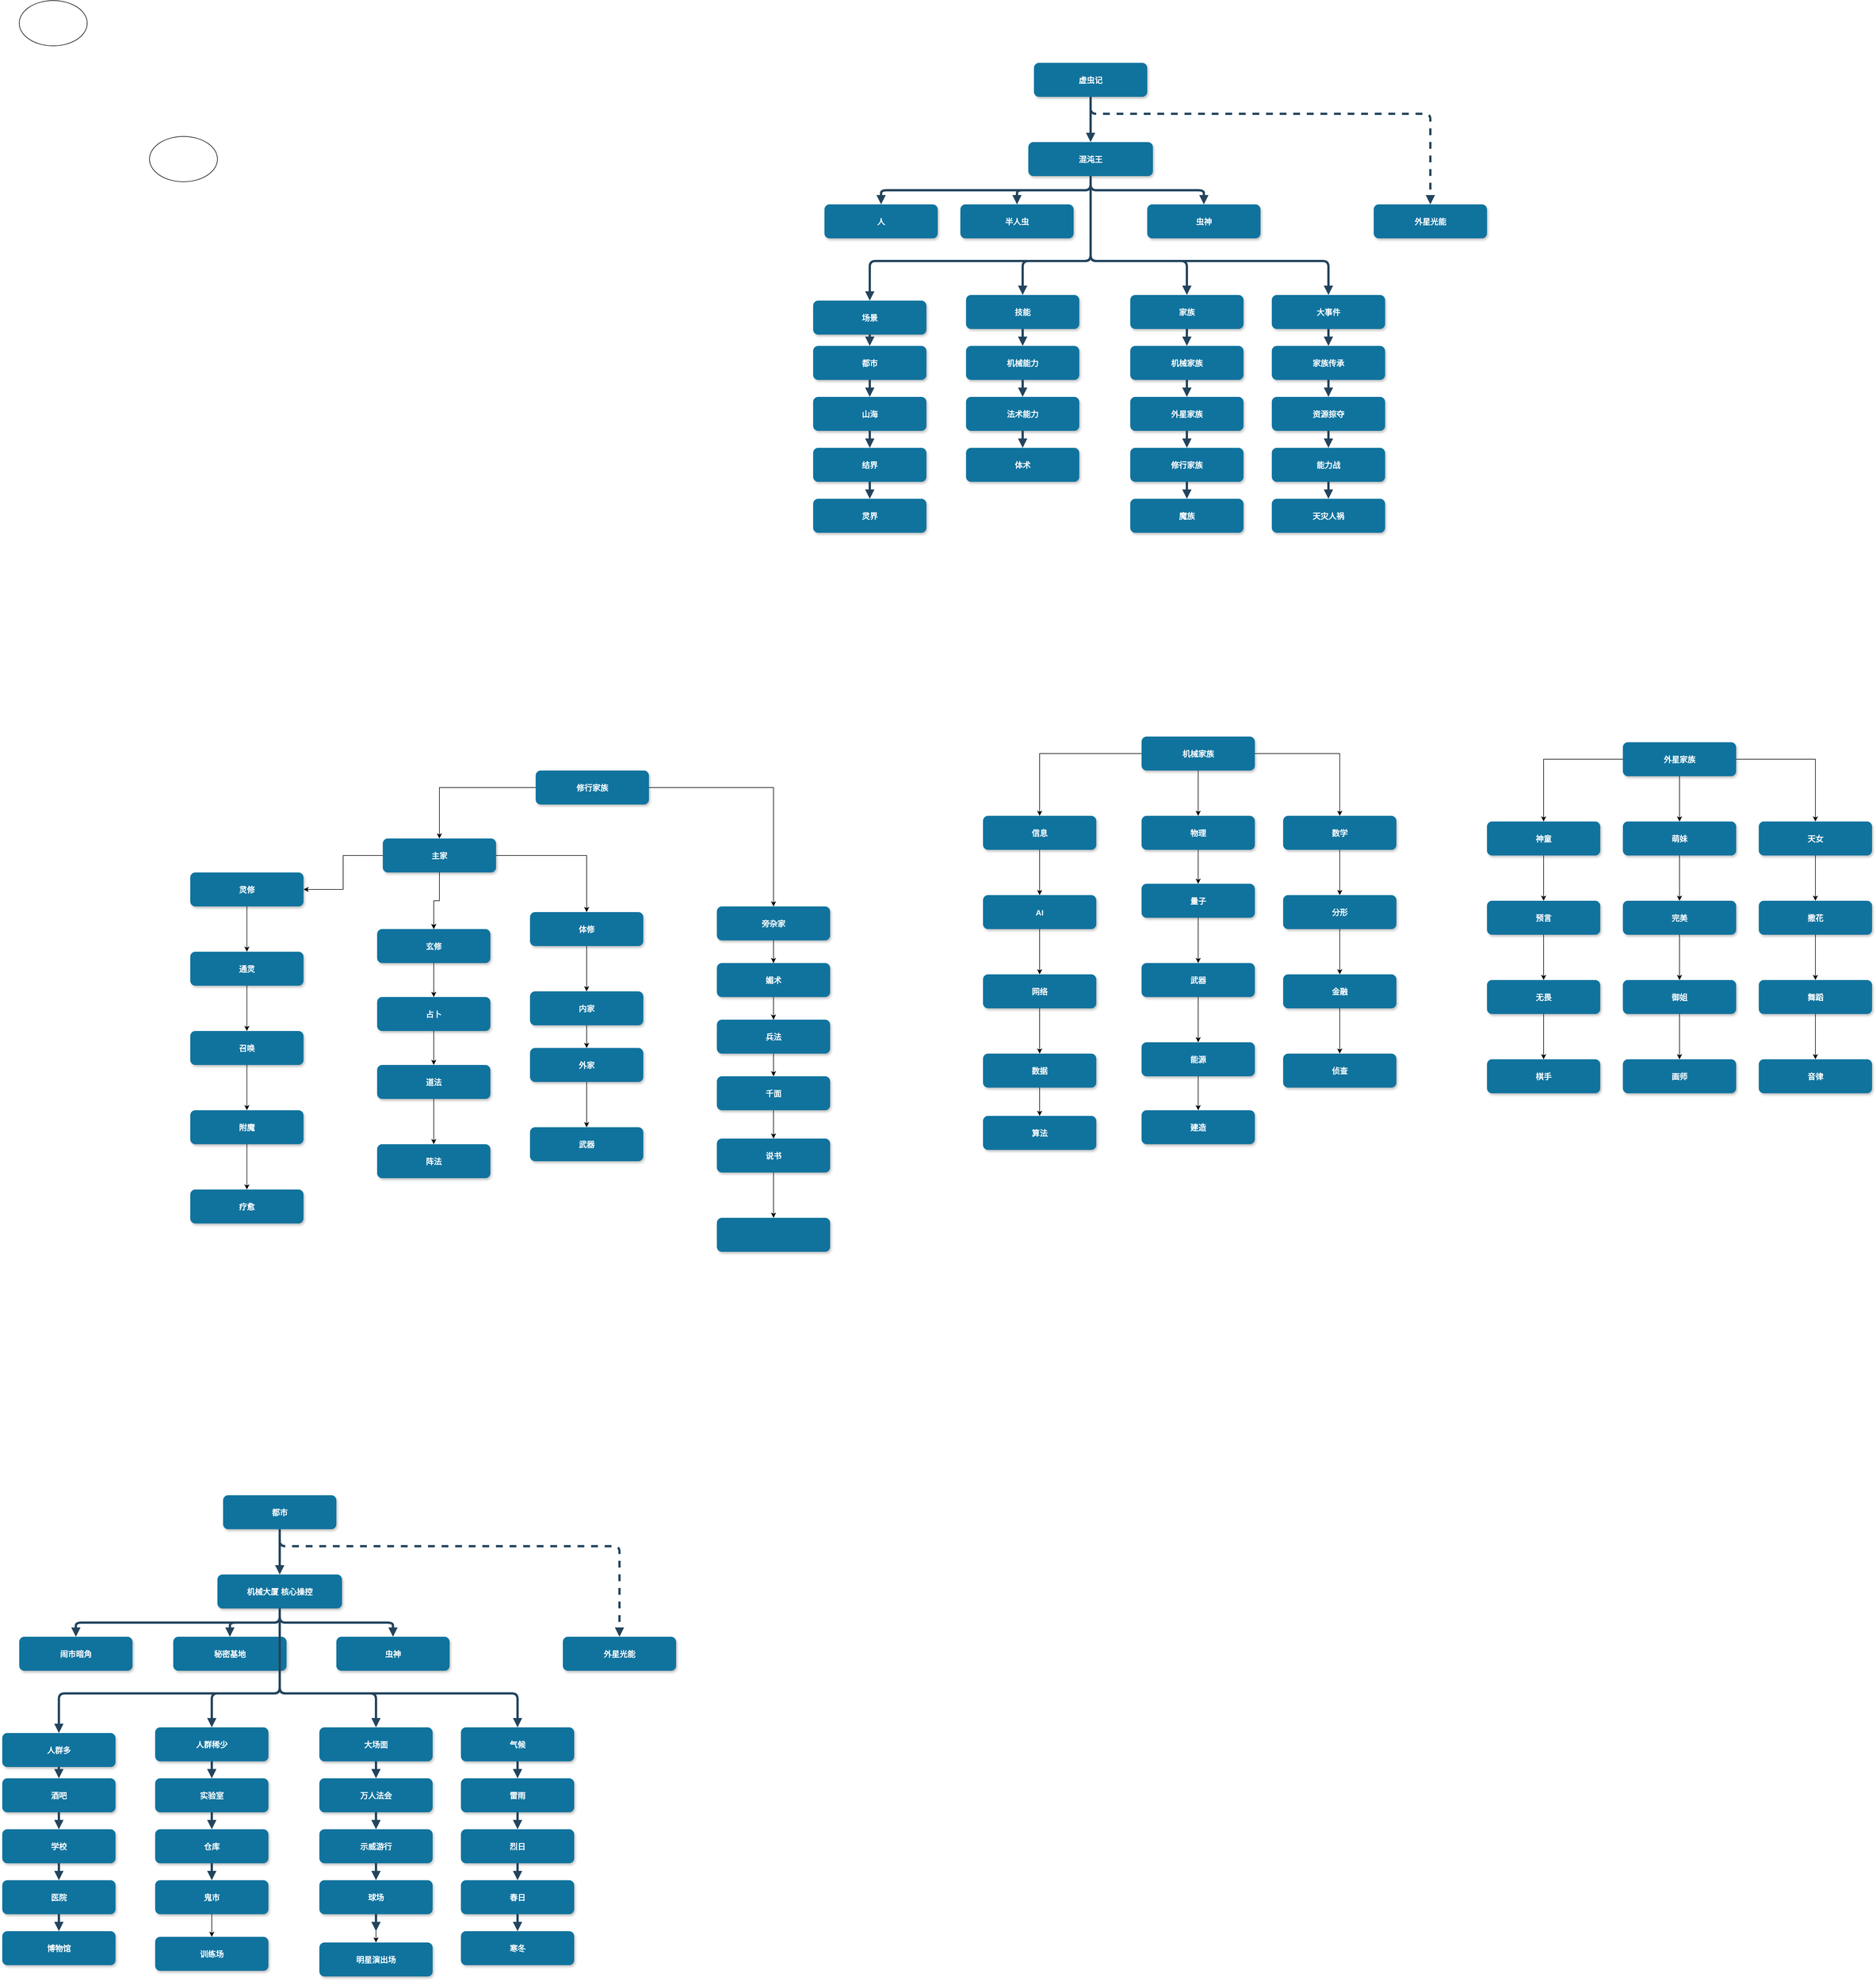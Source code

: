<mxfile version="12.4.3" type="github" pages="1">
  <diagram name="Page-1" id="97916047-d0de-89f5-080d-49f4d83e522f">
    <mxGraphModel dx="1222" dy="909" grid="1" gridSize="10" guides="1" tooltips="1" connect="1" arrows="1" fold="1" page="1" pageScale="1.5" pageWidth="827" pageHeight="1169" background="#ffffff" math="0" shadow="0">
      <root>
        <mxCell id="0"/>
        <mxCell id="1" parent="0"/>
        <mxCell id="2" value="虚虫记" style="rounded=1;fillColor=#10739E;strokeColor=none;shadow=1;gradientColor=none;fontStyle=1;fontColor=#FFFFFF;fontSize=14;" parent="1" vertex="1">
          <mxGeometry x="1972" y="250" width="200" height="60" as="geometry"/>
        </mxCell>
        <mxCell id="3" value="混沌王" style="rounded=1;fillColor=#10739E;strokeColor=none;shadow=1;gradientColor=none;fontStyle=1;fontColor=#FFFFFF;fontSize=14;" parent="1" vertex="1">
          <mxGeometry x="1962" y="390" width="220" height="60" as="geometry"/>
        </mxCell>
        <mxCell id="4" value="人" style="rounded=1;fillColor=#10739E;strokeColor=none;shadow=1;gradientColor=none;fontStyle=1;fontColor=#FFFFFF;fontSize=14;" parent="1" vertex="1">
          <mxGeometry x="1602" y="500" width="200" height="60" as="geometry"/>
        </mxCell>
        <mxCell id="5" value="半人虫" style="rounded=1;fillColor=#10739E;strokeColor=none;shadow=1;gradientColor=none;fontStyle=1;fontColor=#FFFFFF;fontSize=14;" parent="1" vertex="1">
          <mxGeometry x="1842" y="500" width="200" height="60" as="geometry"/>
        </mxCell>
        <mxCell id="6" value="虫神" style="rounded=1;fillColor=#10739E;strokeColor=none;shadow=1;gradientColor=none;fontStyle=1;fontColor=#FFFFFF;fontSize=14;" parent="1" vertex="1">
          <mxGeometry x="2172" y="500" width="200" height="60" as="geometry"/>
        </mxCell>
        <mxCell id="7" value="外星光能" style="rounded=1;fillColor=#10739E;strokeColor=none;shadow=1;gradientColor=none;fontStyle=1;fontColor=#FFFFFF;fontSize=14;" parent="1" vertex="1">
          <mxGeometry x="2572" y="500" width="200" height="60" as="geometry"/>
        </mxCell>
        <mxCell id="8" value="场景" style="rounded=1;fillColor=#10739E;strokeColor=none;shadow=1;gradientColor=none;fontStyle=1;fontColor=#FFFFFF;fontSize=14;" parent="1" vertex="1">
          <mxGeometry x="1582" y="670" width="200" height="60" as="geometry"/>
        </mxCell>
        <mxCell id="9" value="都市" style="rounded=1;fillColor=#10739E;strokeColor=none;shadow=1;gradientColor=none;fontStyle=1;fontColor=#FFFFFF;fontSize=14;" parent="1" vertex="1">
          <mxGeometry x="1582" y="750" width="200" height="60" as="geometry"/>
        </mxCell>
        <mxCell id="10" value="山海" style="rounded=1;fillColor=#10739E;strokeColor=none;shadow=1;gradientColor=none;fontStyle=1;fontColor=#FFFFFF;fontSize=14;" parent="1" vertex="1">
          <mxGeometry x="1582" y="840" width="200" height="60" as="geometry"/>
        </mxCell>
        <mxCell id="11" value="结界" style="rounded=1;fillColor=#10739E;strokeColor=none;shadow=1;gradientColor=none;fontStyle=1;fontColor=#FFFFFF;fontSize=14;" parent="1" vertex="1">
          <mxGeometry x="1582" y="930" width="200" height="60" as="geometry"/>
        </mxCell>
        <mxCell id="12" value="灵界" style="rounded=1;fillColor=#10739E;strokeColor=none;shadow=1;gradientColor=none;fontStyle=1;fontColor=#FFFFFF;fontSize=14;" parent="1" vertex="1">
          <mxGeometry x="1582" y="1020" width="200" height="60" as="geometry"/>
        </mxCell>
        <mxCell id="13" value="技能" style="rounded=1;fillColor=#10739E;strokeColor=none;shadow=1;gradientColor=none;fontStyle=1;fontColor=#FFFFFF;fontSize=14;" parent="1" vertex="1">
          <mxGeometry x="1852" y="660" width="200" height="60" as="geometry"/>
        </mxCell>
        <mxCell id="14" value="机械能力" style="rounded=1;fillColor=#10739E;strokeColor=none;shadow=1;gradientColor=none;fontStyle=1;fontColor=#FFFFFF;fontSize=14;" parent="1" vertex="1">
          <mxGeometry x="1852" y="750" width="200" height="60" as="geometry"/>
        </mxCell>
        <mxCell id="15" value="法术能力" style="rounded=1;fillColor=#10739E;strokeColor=none;shadow=1;gradientColor=none;fontStyle=1;fontColor=#FFFFFF;fontSize=14;" parent="1" vertex="1">
          <mxGeometry x="1852" y="840" width="200" height="60" as="geometry"/>
        </mxCell>
        <mxCell id="16" value="体术" style="rounded=1;fillColor=#10739E;strokeColor=none;shadow=1;gradientColor=none;fontStyle=1;fontColor=#FFFFFF;fontSize=14;" parent="1" vertex="1">
          <mxGeometry x="1852" y="930" width="200" height="60" as="geometry"/>
        </mxCell>
        <mxCell id="18" value="家族" style="rounded=1;fillColor=#10739E;strokeColor=none;shadow=1;gradientColor=none;fontStyle=1;fontColor=#FFFFFF;fontSize=14;" parent="1" vertex="1">
          <mxGeometry x="2142" y="660" width="200" height="60" as="geometry"/>
        </mxCell>
        <mxCell id="19" value="机械家族" style="rounded=1;fillColor=#10739E;strokeColor=none;shadow=1;gradientColor=none;fontStyle=1;fontColor=#FFFFFF;fontSize=14;" parent="1" vertex="1">
          <mxGeometry x="2142" y="750" width="200" height="60" as="geometry"/>
        </mxCell>
        <mxCell id="20" value="外星家族" style="rounded=1;fillColor=#10739E;strokeColor=none;shadow=1;gradientColor=none;fontStyle=1;fontColor=#FFFFFF;fontSize=14;" parent="1" vertex="1">
          <mxGeometry x="2142" y="840" width="200" height="60" as="geometry"/>
        </mxCell>
        <mxCell id="21" value="修行家族" style="rounded=1;fillColor=#10739E;strokeColor=none;shadow=1;gradientColor=none;fontStyle=1;fontColor=#FFFFFF;fontSize=14;" parent="1" vertex="1">
          <mxGeometry x="2142" y="930" width="200" height="60" as="geometry"/>
        </mxCell>
        <mxCell id="22" value="魔族" style="rounded=1;fillColor=#10739E;strokeColor=none;shadow=1;gradientColor=none;fontStyle=1;fontColor=#FFFFFF;fontSize=14;" parent="1" vertex="1">
          <mxGeometry x="2142" y="1020" width="200" height="60" as="geometry"/>
        </mxCell>
        <mxCell id="23" value="大事件" style="rounded=1;fillColor=#10739E;strokeColor=none;shadow=1;gradientColor=none;fontStyle=1;fontColor=#FFFFFF;fontSize=14;" parent="1" vertex="1">
          <mxGeometry x="2392" y="660" width="200" height="60" as="geometry"/>
        </mxCell>
        <mxCell id="24" value="家族传承" style="rounded=1;fillColor=#10739E;strokeColor=none;shadow=1;gradientColor=none;fontStyle=1;fontColor=#FFFFFF;fontSize=14;" parent="1" vertex="1">
          <mxGeometry x="2392" y="750" width="200" height="60" as="geometry"/>
        </mxCell>
        <mxCell id="25" value="资源掠夺" style="rounded=1;fillColor=#10739E;strokeColor=none;shadow=1;gradientColor=none;fontStyle=1;fontColor=#FFFFFF;fontSize=14;" parent="1" vertex="1">
          <mxGeometry x="2392" y="840" width="200" height="60" as="geometry"/>
        </mxCell>
        <mxCell id="26" value="能力战" style="rounded=1;fillColor=#10739E;strokeColor=none;shadow=1;gradientColor=none;fontStyle=1;fontColor=#FFFFFF;fontSize=14;" parent="1" vertex="1">
          <mxGeometry x="2392" y="930" width="200" height="60" as="geometry"/>
        </mxCell>
        <mxCell id="27" value="天灾人祸" style="rounded=1;fillColor=#10739E;strokeColor=none;shadow=1;gradientColor=none;fontStyle=1;fontColor=#FFFFFF;fontSize=14;" parent="1" vertex="1">
          <mxGeometry x="2392" y="1020" width="200" height="60" as="geometry"/>
        </mxCell>
        <mxCell id="29" value="" style="edgeStyle=elbowEdgeStyle;elbow=vertical;strokeWidth=4;endArrow=block;endFill=1;fontStyle=1;strokeColor=#23445D;" parent="1" source="2" target="3" edge="1">
          <mxGeometry x="1322" y="210" width="100" height="100" as="geometry">
            <mxPoint x="1322" y="310" as="sourcePoint"/>
            <mxPoint x="1422" y="210" as="targetPoint"/>
          </mxGeometry>
        </mxCell>
        <mxCell id="30" value="" style="edgeStyle=elbowEdgeStyle;elbow=vertical;strokeWidth=4;endArrow=block;endFill=1;fontStyle=1;strokeColor=#23445D;" parent="1" source="3" target="5" edge="1">
          <mxGeometry x="1322" y="210" width="100" height="100" as="geometry">
            <mxPoint x="1322" y="310" as="sourcePoint"/>
            <mxPoint x="1422" y="210" as="targetPoint"/>
          </mxGeometry>
        </mxCell>
        <mxCell id="31" value="" style="edgeStyle=elbowEdgeStyle;elbow=vertical;strokeWidth=4;endArrow=block;endFill=1;fontStyle=1;strokeColor=#23445D;" parent="1" source="3" target="4" edge="1">
          <mxGeometry x="1322" y="210" width="100" height="100" as="geometry">
            <mxPoint x="1322" y="310" as="sourcePoint"/>
            <mxPoint x="1422" y="210" as="targetPoint"/>
          </mxGeometry>
        </mxCell>
        <mxCell id="32" value="" style="edgeStyle=elbowEdgeStyle;elbow=vertical;strokeWidth=4;endArrow=block;endFill=1;fontStyle=1;strokeColor=#23445D;" parent="1" source="3" target="6" edge="1">
          <mxGeometry x="1322" y="210" width="100" height="100" as="geometry">
            <mxPoint x="1322" y="310" as="sourcePoint"/>
            <mxPoint x="1422" y="210" as="targetPoint"/>
          </mxGeometry>
        </mxCell>
        <mxCell id="33" value="" style="edgeStyle=elbowEdgeStyle;elbow=vertical;strokeWidth=4;endArrow=block;endFill=1;fontStyle=1;dashed=1;strokeColor=#23445D;" parent="1" source="2" target="7" edge="1">
          <mxGeometry x="1322" y="210" width="100" height="100" as="geometry">
            <mxPoint x="1322" y="310" as="sourcePoint"/>
            <mxPoint x="1422" y="210" as="targetPoint"/>
            <Array as="points">
              <mxPoint x="2362" y="340"/>
            </Array>
          </mxGeometry>
        </mxCell>
        <mxCell id="34" value="" style="edgeStyle=elbowEdgeStyle;elbow=vertical;strokeWidth=4;endArrow=block;endFill=1;fontStyle=1;strokeColor=#23445D;" parent="1" source="3" target="8" edge="1">
          <mxGeometry x="1322" y="210" width="100" height="100" as="geometry">
            <mxPoint x="1322" y="310" as="sourcePoint"/>
            <mxPoint x="1422" y="210" as="targetPoint"/>
            <Array as="points">
              <mxPoint x="1852" y="600"/>
            </Array>
          </mxGeometry>
        </mxCell>
        <mxCell id="37" value="" style="edgeStyle=elbowEdgeStyle;elbow=vertical;strokeWidth=4;endArrow=block;endFill=1;fontStyle=1;strokeColor=#23445D;" parent="1" source="3" target="23" edge="1">
          <mxGeometry x="1322" y="210" width="100" height="100" as="geometry">
            <mxPoint x="1322" y="310" as="sourcePoint"/>
            <mxPoint x="1422" y="210" as="targetPoint"/>
            <Array as="points">
              <mxPoint x="2272" y="600"/>
            </Array>
          </mxGeometry>
        </mxCell>
        <mxCell id="38" value="" style="edgeStyle=elbowEdgeStyle;elbow=vertical;strokeWidth=4;endArrow=block;endFill=1;fontStyle=1;strokeColor=#23445D;" parent="1" source="8" target="9" edge="1">
          <mxGeometry x="1362" y="210" width="100" height="100" as="geometry">
            <mxPoint x="1362" y="310" as="sourcePoint"/>
            <mxPoint x="1462" y="210" as="targetPoint"/>
          </mxGeometry>
        </mxCell>
        <mxCell id="39" value="" style="edgeStyle=elbowEdgeStyle;elbow=vertical;strokeWidth=4;endArrow=block;endFill=1;fontStyle=1;strokeColor=#23445D;" parent="1" source="9" target="10" edge="1">
          <mxGeometry x="1362" y="220" width="100" height="100" as="geometry">
            <mxPoint x="1362" y="320" as="sourcePoint"/>
            <mxPoint x="1462" y="220" as="targetPoint"/>
          </mxGeometry>
        </mxCell>
        <mxCell id="40" value="" style="edgeStyle=elbowEdgeStyle;elbow=vertical;strokeWidth=4;endArrow=block;endFill=1;fontStyle=1;strokeColor=#23445D;" parent="1" source="10" target="11" edge="1">
          <mxGeometry x="1362" y="230" width="100" height="100" as="geometry">
            <mxPoint x="1362" y="330" as="sourcePoint"/>
            <mxPoint x="1462" y="230" as="targetPoint"/>
          </mxGeometry>
        </mxCell>
        <mxCell id="41" value="" style="edgeStyle=elbowEdgeStyle;elbow=vertical;strokeWidth=4;endArrow=block;endFill=1;fontStyle=1;strokeColor=#23445D;" parent="1" source="11" target="12" edge="1">
          <mxGeometry x="1362" y="240" width="100" height="100" as="geometry">
            <mxPoint x="1362" y="340" as="sourcePoint"/>
            <mxPoint x="1462" y="240" as="targetPoint"/>
          </mxGeometry>
        </mxCell>
        <mxCell id="42" value="" style="edgeStyle=elbowEdgeStyle;elbow=vertical;strokeWidth=4;endArrow=block;endFill=1;fontStyle=1;strokeColor=#23445D;" parent="1" source="13" target="14" edge="1">
          <mxGeometry x="1362" y="210" width="100" height="100" as="geometry">
            <mxPoint x="1362" y="310" as="sourcePoint"/>
            <mxPoint x="1462" y="210" as="targetPoint"/>
          </mxGeometry>
        </mxCell>
        <mxCell id="43" value="" style="edgeStyle=elbowEdgeStyle;elbow=vertical;strokeWidth=4;endArrow=block;endFill=1;fontStyle=1;strokeColor=#23445D;" parent="1" source="14" target="15" edge="1">
          <mxGeometry x="1362" y="220" width="100" height="100" as="geometry">
            <mxPoint x="1362" y="320" as="sourcePoint"/>
            <mxPoint x="1462" y="220" as="targetPoint"/>
          </mxGeometry>
        </mxCell>
        <mxCell id="44" value="" style="edgeStyle=elbowEdgeStyle;elbow=vertical;strokeWidth=4;endArrow=block;endFill=1;fontStyle=1;strokeColor=#23445D;" parent="1" source="15" target="16" edge="1">
          <mxGeometry x="1362" y="230" width="100" height="100" as="geometry">
            <mxPoint x="1362" y="330" as="sourcePoint"/>
            <mxPoint x="1462" y="230" as="targetPoint"/>
          </mxGeometry>
        </mxCell>
        <mxCell id="46" value="" style="edgeStyle=elbowEdgeStyle;elbow=vertical;strokeWidth=4;endArrow=block;endFill=1;fontStyle=1;strokeColor=#23445D;" parent="1" source="18" target="19" edge="1">
          <mxGeometry x="1372" y="210" width="100" height="100" as="geometry">
            <mxPoint x="1372" y="310" as="sourcePoint"/>
            <mxPoint x="1472" y="210" as="targetPoint"/>
          </mxGeometry>
        </mxCell>
        <mxCell id="47" value="" style="edgeStyle=elbowEdgeStyle;elbow=vertical;strokeWidth=4;endArrow=block;endFill=1;fontStyle=1;strokeColor=#23445D;" parent="1" source="19" target="20" edge="1">
          <mxGeometry x="1372" y="220" width="100" height="100" as="geometry">
            <mxPoint x="1372" y="320" as="sourcePoint"/>
            <mxPoint x="1472" y="220" as="targetPoint"/>
          </mxGeometry>
        </mxCell>
        <mxCell id="48" value="" style="edgeStyle=elbowEdgeStyle;elbow=vertical;strokeWidth=4;endArrow=block;endFill=1;fontStyle=1;strokeColor=#23445D;" parent="1" source="20" target="21" edge="1">
          <mxGeometry x="1372" y="230" width="100" height="100" as="geometry">
            <mxPoint x="1372" y="330" as="sourcePoint"/>
            <mxPoint x="1472" y="230" as="targetPoint"/>
          </mxGeometry>
        </mxCell>
        <mxCell id="49" value="" style="edgeStyle=elbowEdgeStyle;elbow=vertical;strokeWidth=4;endArrow=block;endFill=1;fontStyle=1;strokeColor=#23445D;" parent="1" source="21" target="22" edge="1">
          <mxGeometry x="1372" y="240" width="100" height="100" as="geometry">
            <mxPoint x="1372" y="340" as="sourcePoint"/>
            <mxPoint x="1472" y="240" as="targetPoint"/>
          </mxGeometry>
        </mxCell>
        <mxCell id="50" value="" style="edgeStyle=elbowEdgeStyle;elbow=vertical;strokeWidth=4;endArrow=block;endFill=1;fontStyle=1;strokeColor=#23445D;" parent="1" source="23" target="24" edge="1">
          <mxGeometry x="1372" y="210" width="100" height="100" as="geometry">
            <mxPoint x="1372" y="310" as="sourcePoint"/>
            <mxPoint x="1472" y="210" as="targetPoint"/>
          </mxGeometry>
        </mxCell>
        <mxCell id="51" value="" style="edgeStyle=elbowEdgeStyle;elbow=vertical;strokeWidth=4;endArrow=block;endFill=1;fontStyle=1;strokeColor=#23445D;" parent="1" source="24" target="25" edge="1">
          <mxGeometry x="1372" y="220" width="100" height="100" as="geometry">
            <mxPoint x="1372" y="320" as="sourcePoint"/>
            <mxPoint x="1472" y="220" as="targetPoint"/>
          </mxGeometry>
        </mxCell>
        <mxCell id="52" value="" style="edgeStyle=elbowEdgeStyle;elbow=vertical;strokeWidth=4;endArrow=block;endFill=1;fontStyle=1;strokeColor=#23445D;" parent="1" source="25" target="26" edge="1">
          <mxGeometry x="1372" y="230" width="100" height="100" as="geometry">
            <mxPoint x="1372" y="330" as="sourcePoint"/>
            <mxPoint x="1472" y="230" as="targetPoint"/>
          </mxGeometry>
        </mxCell>
        <mxCell id="53" value="" style="edgeStyle=elbowEdgeStyle;elbow=vertical;strokeWidth=4;endArrow=block;endFill=1;fontStyle=1;strokeColor=#23445D;" parent="1" source="26" target="27" edge="1">
          <mxGeometry x="1372" y="240" width="100" height="100" as="geometry">
            <mxPoint x="1372" y="340" as="sourcePoint"/>
            <mxPoint x="1472" y="240" as="targetPoint"/>
          </mxGeometry>
        </mxCell>
        <mxCell id="54" value="" style="edgeStyle=elbowEdgeStyle;elbow=vertical;strokeWidth=4;endArrow=block;endFill=1;fontStyle=1;strokeColor=#23445D;" parent="1" source="3" target="13" edge="1">
          <mxGeometry x="1322" y="210" width="100" height="100" as="geometry">
            <mxPoint x="1322" y="310" as="sourcePoint"/>
            <mxPoint x="1422" y="210" as="targetPoint"/>
            <Array as="points">
              <mxPoint x="1952" y="600"/>
            </Array>
          </mxGeometry>
        </mxCell>
        <mxCell id="55" value="" style="edgeStyle=elbowEdgeStyle;elbow=vertical;strokeWidth=4;endArrow=block;endFill=1;fontStyle=1;strokeColor=#23445D;" parent="1" source="3" target="18" edge="1">
          <mxGeometry x="1322" y="210" width="100" height="100" as="geometry">
            <mxPoint x="1322" y="310" as="sourcePoint"/>
            <mxPoint x="1422" y="210" as="targetPoint"/>
            <Array as="points">
              <mxPoint x="2242" y="600"/>
            </Array>
          </mxGeometry>
        </mxCell>
        <mxCell id="9kmUV-Nuid6od0xvwmj_-55" value="都市" style="rounded=1;fillColor=#10739E;strokeColor=none;shadow=1;gradientColor=none;fontStyle=1;fontColor=#FFFFFF;fontSize=14;" parent="1" vertex="1">
          <mxGeometry x="540" y="2780" width="200" height="60" as="geometry"/>
        </mxCell>
        <mxCell id="9kmUV-Nuid6od0xvwmj_-56" value="机械大厦 核心操控" style="rounded=1;fillColor=#10739E;strokeColor=none;shadow=1;gradientColor=none;fontStyle=1;fontColor=#FFFFFF;fontSize=14;" parent="1" vertex="1">
          <mxGeometry x="530" y="2920" width="220" height="60" as="geometry"/>
        </mxCell>
        <mxCell id="9kmUV-Nuid6od0xvwmj_-57" value="闹市暗角" style="rounded=1;fillColor=#10739E;strokeColor=none;shadow=1;gradientColor=none;fontStyle=1;fontColor=#FFFFFF;fontSize=14;" parent="1" vertex="1">
          <mxGeometry x="180" y="3030" width="200" height="60" as="geometry"/>
        </mxCell>
        <mxCell id="9kmUV-Nuid6od0xvwmj_-58" value="秘密基地" style="rounded=1;fillColor=#10739E;strokeColor=none;shadow=1;gradientColor=none;fontStyle=1;fontColor=#FFFFFF;fontSize=14;" parent="1" vertex="1">
          <mxGeometry x="452" y="3030" width="200" height="60" as="geometry"/>
        </mxCell>
        <mxCell id="9kmUV-Nuid6od0xvwmj_-59" value="虫神" style="rounded=1;fillColor=#10739E;strokeColor=none;shadow=1;gradientColor=none;fontStyle=1;fontColor=#FFFFFF;fontSize=14;" parent="1" vertex="1">
          <mxGeometry x="740" y="3030" width="200" height="60" as="geometry"/>
        </mxCell>
        <mxCell id="9kmUV-Nuid6od0xvwmj_-60" value="外星光能" style="rounded=1;fillColor=#10739E;strokeColor=none;shadow=1;gradientColor=none;fontStyle=1;fontColor=#FFFFFF;fontSize=14;" parent="1" vertex="1">
          <mxGeometry x="1140" y="3030" width="200" height="60" as="geometry"/>
        </mxCell>
        <mxCell id="9kmUV-Nuid6od0xvwmj_-61" value="人群多" style="rounded=1;fillColor=#10739E;strokeColor=none;shadow=1;gradientColor=none;fontStyle=1;fontColor=#FFFFFF;fontSize=14;" parent="1" vertex="1">
          <mxGeometry x="150" y="3200" width="200" height="60" as="geometry"/>
        </mxCell>
        <mxCell id="9kmUV-Nuid6od0xvwmj_-62" value="酒吧" style="rounded=1;fillColor=#10739E;strokeColor=none;shadow=1;gradientColor=none;fontStyle=1;fontColor=#FFFFFF;fontSize=14;" parent="1" vertex="1">
          <mxGeometry x="150" y="3280" width="200" height="60" as="geometry"/>
        </mxCell>
        <mxCell id="9kmUV-Nuid6od0xvwmj_-63" value="学校" style="rounded=1;fillColor=#10739E;strokeColor=none;shadow=1;gradientColor=none;fontStyle=1;fontColor=#FFFFFF;fontSize=14;" parent="1" vertex="1">
          <mxGeometry x="150" y="3370" width="200" height="60" as="geometry"/>
        </mxCell>
        <mxCell id="9kmUV-Nuid6od0xvwmj_-64" value="医院" style="rounded=1;fillColor=#10739E;strokeColor=none;shadow=1;gradientColor=none;fontStyle=1;fontColor=#FFFFFF;fontSize=14;" parent="1" vertex="1">
          <mxGeometry x="150" y="3460" width="200" height="60" as="geometry"/>
        </mxCell>
        <mxCell id="9kmUV-Nuid6od0xvwmj_-65" value="博物馆" style="rounded=1;fillColor=#10739E;strokeColor=none;shadow=1;gradientColor=none;fontStyle=1;fontColor=#FFFFFF;fontSize=14;" parent="1" vertex="1">
          <mxGeometry x="150" y="3550" width="200" height="60" as="geometry"/>
        </mxCell>
        <mxCell id="9kmUV-Nuid6od0xvwmj_-66" value="人群稀少" style="rounded=1;fillColor=#10739E;strokeColor=none;shadow=1;gradientColor=none;fontStyle=1;fontColor=#FFFFFF;fontSize=14;" parent="1" vertex="1">
          <mxGeometry x="420" y="3190" width="200" height="60" as="geometry"/>
        </mxCell>
        <mxCell id="9kmUV-Nuid6od0xvwmj_-67" value="实验室" style="rounded=1;fillColor=#10739E;strokeColor=none;shadow=1;gradientColor=none;fontStyle=1;fontColor=#FFFFFF;fontSize=14;" parent="1" vertex="1">
          <mxGeometry x="420" y="3280" width="200" height="60" as="geometry"/>
        </mxCell>
        <mxCell id="9kmUV-Nuid6od0xvwmj_-68" value="仓库" style="rounded=1;fillColor=#10739E;strokeColor=none;shadow=1;gradientColor=none;fontStyle=1;fontColor=#FFFFFF;fontSize=14;" parent="1" vertex="1">
          <mxGeometry x="420" y="3370" width="200" height="60" as="geometry"/>
        </mxCell>
        <mxCell id="9kmUV-Nuid6od0xvwmj_-154" value="" style="edgeStyle=orthogonalEdgeStyle;rounded=0;orthogonalLoop=1;jettySize=auto;html=1;" parent="1" source="9kmUV-Nuid6od0xvwmj_-69" target="9kmUV-Nuid6od0xvwmj_-153" edge="1">
          <mxGeometry relative="1" as="geometry"/>
        </mxCell>
        <mxCell id="9kmUV-Nuid6od0xvwmj_-69" value="鬼市" style="rounded=1;fillColor=#10739E;strokeColor=none;shadow=1;gradientColor=none;fontStyle=1;fontColor=#FFFFFF;fontSize=14;" parent="1" vertex="1">
          <mxGeometry x="420" y="3460" width="200" height="60" as="geometry"/>
        </mxCell>
        <mxCell id="9kmUV-Nuid6od0xvwmj_-153" value="训练场" style="rounded=1;fillColor=#10739E;strokeColor=none;shadow=1;gradientColor=none;fontStyle=1;fontColor=#FFFFFF;fontSize=14;" parent="1" vertex="1">
          <mxGeometry x="420" y="3560" width="200" height="60" as="geometry"/>
        </mxCell>
        <mxCell id="9kmUV-Nuid6od0xvwmj_-70" value="大场面" style="rounded=1;fillColor=#10739E;strokeColor=none;shadow=1;gradientColor=none;fontStyle=1;fontColor=#FFFFFF;fontSize=14;" parent="1" vertex="1">
          <mxGeometry x="710" y="3190" width="200" height="60" as="geometry"/>
        </mxCell>
        <mxCell id="9kmUV-Nuid6od0xvwmj_-71" value="万人法会" style="rounded=1;fillColor=#10739E;strokeColor=none;shadow=1;gradientColor=none;fontStyle=1;fontColor=#FFFFFF;fontSize=14;" parent="1" vertex="1">
          <mxGeometry x="710" y="3280" width="200" height="60" as="geometry"/>
        </mxCell>
        <mxCell id="9kmUV-Nuid6od0xvwmj_-72" value="示威游行" style="rounded=1;fillColor=#10739E;strokeColor=none;shadow=1;gradientColor=none;fontStyle=1;fontColor=#FFFFFF;fontSize=14;" parent="1" vertex="1">
          <mxGeometry x="710" y="3370" width="200" height="60" as="geometry"/>
        </mxCell>
        <mxCell id="9kmUV-Nuid6od0xvwmj_-105" value="" style="edgeStyle=orthogonalEdgeStyle;rounded=0;orthogonalLoop=1;jettySize=auto;html=1;" parent="1" source="9kmUV-Nuid6od0xvwmj_-73" target="9kmUV-Nuid6od0xvwmj_-104" edge="1">
          <mxGeometry relative="1" as="geometry"/>
        </mxCell>
        <mxCell id="9kmUV-Nuid6od0xvwmj_-73" value="球场" style="rounded=1;fillColor=#10739E;strokeColor=none;shadow=1;gradientColor=none;fontStyle=1;fontColor=#FFFFFF;fontSize=14;" parent="1" vertex="1">
          <mxGeometry x="710" y="3460" width="200" height="60" as="geometry"/>
        </mxCell>
        <mxCell id="9kmUV-Nuid6od0xvwmj_-104" value="明星演出场" style="rounded=1;fillColor=#10739E;strokeColor=none;shadow=1;gradientColor=none;fontStyle=1;fontColor=#FFFFFF;fontSize=14;" parent="1" vertex="1">
          <mxGeometry x="710" y="3570" width="200" height="60" as="geometry"/>
        </mxCell>
        <mxCell id="9kmUV-Nuid6od0xvwmj_-75" value="气候" style="rounded=1;fillColor=#10739E;strokeColor=none;shadow=1;gradientColor=none;fontStyle=1;fontColor=#FFFFFF;fontSize=14;" parent="1" vertex="1">
          <mxGeometry x="960" y="3190" width="200" height="60" as="geometry"/>
        </mxCell>
        <mxCell id="9kmUV-Nuid6od0xvwmj_-76" value="雷雨" style="rounded=1;fillColor=#10739E;strokeColor=none;shadow=1;gradientColor=none;fontStyle=1;fontColor=#FFFFFF;fontSize=14;" parent="1" vertex="1">
          <mxGeometry x="960" y="3280" width="200" height="60" as="geometry"/>
        </mxCell>
        <mxCell id="9kmUV-Nuid6od0xvwmj_-77" value="烈日" style="rounded=1;fillColor=#10739E;strokeColor=none;shadow=1;gradientColor=none;fontStyle=1;fontColor=#FFFFFF;fontSize=14;" parent="1" vertex="1">
          <mxGeometry x="960" y="3370" width="200" height="60" as="geometry"/>
        </mxCell>
        <mxCell id="9kmUV-Nuid6od0xvwmj_-78" value="春日" style="rounded=1;fillColor=#10739E;strokeColor=none;shadow=1;gradientColor=none;fontStyle=1;fontColor=#FFFFFF;fontSize=14;" parent="1" vertex="1">
          <mxGeometry x="960" y="3460" width="200" height="60" as="geometry"/>
        </mxCell>
        <mxCell id="9kmUV-Nuid6od0xvwmj_-79" value="寒冬" style="rounded=1;fillColor=#10739E;strokeColor=none;shadow=1;gradientColor=none;fontStyle=1;fontColor=#FFFFFF;fontSize=14;" parent="1" vertex="1">
          <mxGeometry x="960" y="3550" width="200" height="60" as="geometry"/>
        </mxCell>
        <mxCell id="9kmUV-Nuid6od0xvwmj_-80" value="" style="edgeStyle=elbowEdgeStyle;elbow=vertical;strokeWidth=4;endArrow=block;endFill=1;fontStyle=1;strokeColor=#23445D;" parent="1" source="9kmUV-Nuid6od0xvwmj_-55" target="9kmUV-Nuid6od0xvwmj_-56" edge="1">
          <mxGeometry x="-110" y="2740" width="100" height="100" as="geometry">
            <mxPoint x="-110" y="2840" as="sourcePoint"/>
            <mxPoint x="-10" y="2740" as="targetPoint"/>
          </mxGeometry>
        </mxCell>
        <mxCell id="9kmUV-Nuid6od0xvwmj_-81" value="" style="edgeStyle=elbowEdgeStyle;elbow=vertical;strokeWidth=4;endArrow=block;endFill=1;fontStyle=1;strokeColor=#23445D;" parent="1" source="9kmUV-Nuid6od0xvwmj_-56" target="9kmUV-Nuid6od0xvwmj_-58" edge="1">
          <mxGeometry x="-110" y="2740" width="100" height="100" as="geometry">
            <mxPoint x="-110" y="2840" as="sourcePoint"/>
            <mxPoint x="-10" y="2740" as="targetPoint"/>
          </mxGeometry>
        </mxCell>
        <mxCell id="9kmUV-Nuid6od0xvwmj_-82" value="" style="edgeStyle=elbowEdgeStyle;elbow=vertical;strokeWidth=4;endArrow=block;endFill=1;fontStyle=1;strokeColor=#23445D;" parent="1" source="9kmUV-Nuid6od0xvwmj_-56" target="9kmUV-Nuid6od0xvwmj_-57" edge="1">
          <mxGeometry x="-110" y="2740" width="100" height="100" as="geometry">
            <mxPoint x="-110" y="2840" as="sourcePoint"/>
            <mxPoint x="-10" y="2740" as="targetPoint"/>
          </mxGeometry>
        </mxCell>
        <mxCell id="9kmUV-Nuid6od0xvwmj_-83" value="" style="edgeStyle=elbowEdgeStyle;elbow=vertical;strokeWidth=4;endArrow=block;endFill=1;fontStyle=1;strokeColor=#23445D;" parent="1" source="9kmUV-Nuid6od0xvwmj_-56" target="9kmUV-Nuid6od0xvwmj_-59" edge="1">
          <mxGeometry x="-110" y="2740" width="100" height="100" as="geometry">
            <mxPoint x="-110" y="2840" as="sourcePoint"/>
            <mxPoint x="-10" y="2740" as="targetPoint"/>
          </mxGeometry>
        </mxCell>
        <mxCell id="9kmUV-Nuid6od0xvwmj_-84" value="" style="edgeStyle=elbowEdgeStyle;elbow=vertical;strokeWidth=4;endArrow=block;endFill=1;fontStyle=1;dashed=1;strokeColor=#23445D;" parent="1" source="9kmUV-Nuid6od0xvwmj_-55" target="9kmUV-Nuid6od0xvwmj_-60" edge="1">
          <mxGeometry x="-110" y="2740" width="100" height="100" as="geometry">
            <mxPoint x="-110" y="2840" as="sourcePoint"/>
            <mxPoint x="-10" y="2740" as="targetPoint"/>
            <Array as="points">
              <mxPoint x="930" y="2870"/>
            </Array>
          </mxGeometry>
        </mxCell>
        <mxCell id="9kmUV-Nuid6od0xvwmj_-85" value="" style="edgeStyle=elbowEdgeStyle;elbow=vertical;strokeWidth=4;endArrow=block;endFill=1;fontStyle=1;strokeColor=#23445D;" parent="1" source="9kmUV-Nuid6od0xvwmj_-56" target="9kmUV-Nuid6od0xvwmj_-61" edge="1">
          <mxGeometry x="-110" y="2740" width="100" height="100" as="geometry">
            <mxPoint x="-110" y="2840" as="sourcePoint"/>
            <mxPoint x="-10" y="2740" as="targetPoint"/>
            <Array as="points">
              <mxPoint x="420" y="3130"/>
            </Array>
          </mxGeometry>
        </mxCell>
        <mxCell id="9kmUV-Nuid6od0xvwmj_-86" value="" style="edgeStyle=elbowEdgeStyle;elbow=vertical;strokeWidth=4;endArrow=block;endFill=1;fontStyle=1;strokeColor=#23445D;" parent="1" source="9kmUV-Nuid6od0xvwmj_-56" target="9kmUV-Nuid6od0xvwmj_-75" edge="1">
          <mxGeometry x="-110" y="2740" width="100" height="100" as="geometry">
            <mxPoint x="-110" y="2840" as="sourcePoint"/>
            <mxPoint x="-10" y="2740" as="targetPoint"/>
            <Array as="points">
              <mxPoint x="840" y="3130"/>
            </Array>
          </mxGeometry>
        </mxCell>
        <mxCell id="9kmUV-Nuid6od0xvwmj_-87" value="" style="edgeStyle=elbowEdgeStyle;elbow=vertical;strokeWidth=4;endArrow=block;endFill=1;fontStyle=1;strokeColor=#23445D;" parent="1" source="9kmUV-Nuid6od0xvwmj_-61" target="9kmUV-Nuid6od0xvwmj_-62" edge="1">
          <mxGeometry x="-70" y="2740" width="100" height="100" as="geometry">
            <mxPoint x="-70" y="2840" as="sourcePoint"/>
            <mxPoint x="30" y="2740" as="targetPoint"/>
          </mxGeometry>
        </mxCell>
        <mxCell id="9kmUV-Nuid6od0xvwmj_-88" value="" style="edgeStyle=elbowEdgeStyle;elbow=vertical;strokeWidth=4;endArrow=block;endFill=1;fontStyle=1;strokeColor=#23445D;" parent="1" source="9kmUV-Nuid6od0xvwmj_-62" target="9kmUV-Nuid6od0xvwmj_-63" edge="1">
          <mxGeometry x="-70" y="2750" width="100" height="100" as="geometry">
            <mxPoint x="-70" y="2850" as="sourcePoint"/>
            <mxPoint x="30" y="2750" as="targetPoint"/>
          </mxGeometry>
        </mxCell>
        <mxCell id="9kmUV-Nuid6od0xvwmj_-89" value="" style="edgeStyle=elbowEdgeStyle;elbow=vertical;strokeWidth=4;endArrow=block;endFill=1;fontStyle=1;strokeColor=#23445D;" parent="1" source="9kmUV-Nuid6od0xvwmj_-63" target="9kmUV-Nuid6od0xvwmj_-64" edge="1">
          <mxGeometry x="-70" y="2760" width="100" height="100" as="geometry">
            <mxPoint x="-70" y="2860" as="sourcePoint"/>
            <mxPoint x="30" y="2760" as="targetPoint"/>
          </mxGeometry>
        </mxCell>
        <mxCell id="9kmUV-Nuid6od0xvwmj_-90" value="" style="edgeStyle=elbowEdgeStyle;elbow=vertical;strokeWidth=4;endArrow=block;endFill=1;fontStyle=1;strokeColor=#23445D;" parent="1" source="9kmUV-Nuid6od0xvwmj_-64" target="9kmUV-Nuid6od0xvwmj_-65" edge="1">
          <mxGeometry x="-70" y="2770" width="100" height="100" as="geometry">
            <mxPoint x="-70" y="2870" as="sourcePoint"/>
            <mxPoint x="30" y="2770" as="targetPoint"/>
          </mxGeometry>
        </mxCell>
        <mxCell id="9kmUV-Nuid6od0xvwmj_-91" value="" style="edgeStyle=elbowEdgeStyle;elbow=vertical;strokeWidth=4;endArrow=block;endFill=1;fontStyle=1;strokeColor=#23445D;" parent="1" source="9kmUV-Nuid6od0xvwmj_-66" target="9kmUV-Nuid6od0xvwmj_-67" edge="1">
          <mxGeometry x="-70" y="2740" width="100" height="100" as="geometry">
            <mxPoint x="-70" y="2840" as="sourcePoint"/>
            <mxPoint x="30" y="2740" as="targetPoint"/>
          </mxGeometry>
        </mxCell>
        <mxCell id="9kmUV-Nuid6od0xvwmj_-92" value="" style="edgeStyle=elbowEdgeStyle;elbow=vertical;strokeWidth=4;endArrow=block;endFill=1;fontStyle=1;strokeColor=#23445D;" parent="1" source="9kmUV-Nuid6od0xvwmj_-67" target="9kmUV-Nuid6od0xvwmj_-68" edge="1">
          <mxGeometry x="-70" y="2750" width="100" height="100" as="geometry">
            <mxPoint x="-70" y="2850" as="sourcePoint"/>
            <mxPoint x="30" y="2750" as="targetPoint"/>
          </mxGeometry>
        </mxCell>
        <mxCell id="9kmUV-Nuid6od0xvwmj_-93" value="" style="edgeStyle=elbowEdgeStyle;elbow=vertical;strokeWidth=4;endArrow=block;endFill=1;fontStyle=1;strokeColor=#23445D;" parent="1" source="9kmUV-Nuid6od0xvwmj_-68" target="9kmUV-Nuid6od0xvwmj_-69" edge="1">
          <mxGeometry x="-70" y="2760" width="100" height="100" as="geometry">
            <mxPoint x="-70" y="2860" as="sourcePoint"/>
            <mxPoint x="30" y="2760" as="targetPoint"/>
          </mxGeometry>
        </mxCell>
        <mxCell id="9kmUV-Nuid6od0xvwmj_-94" value="" style="edgeStyle=elbowEdgeStyle;elbow=vertical;strokeWidth=4;endArrow=block;endFill=1;fontStyle=1;strokeColor=#23445D;" parent="1" source="9kmUV-Nuid6od0xvwmj_-70" target="9kmUV-Nuid6od0xvwmj_-71" edge="1">
          <mxGeometry x="-60" y="2740" width="100" height="100" as="geometry">
            <mxPoint x="-60" y="2840" as="sourcePoint"/>
            <mxPoint x="40" y="2740" as="targetPoint"/>
          </mxGeometry>
        </mxCell>
        <mxCell id="9kmUV-Nuid6od0xvwmj_-95" value="" style="edgeStyle=elbowEdgeStyle;elbow=vertical;strokeWidth=4;endArrow=block;endFill=1;fontStyle=1;strokeColor=#23445D;" parent="1" source="9kmUV-Nuid6od0xvwmj_-71" target="9kmUV-Nuid6od0xvwmj_-72" edge="1">
          <mxGeometry x="-60" y="2750" width="100" height="100" as="geometry">
            <mxPoint x="-60" y="2850" as="sourcePoint"/>
            <mxPoint x="40" y="2750" as="targetPoint"/>
          </mxGeometry>
        </mxCell>
        <mxCell id="9kmUV-Nuid6od0xvwmj_-96" value="" style="edgeStyle=elbowEdgeStyle;elbow=vertical;strokeWidth=4;endArrow=block;endFill=1;fontStyle=1;strokeColor=#23445D;" parent="1" source="9kmUV-Nuid6od0xvwmj_-72" target="9kmUV-Nuid6od0xvwmj_-73" edge="1">
          <mxGeometry x="-60" y="2760" width="100" height="100" as="geometry">
            <mxPoint x="-60" y="2860" as="sourcePoint"/>
            <mxPoint x="40" y="2760" as="targetPoint"/>
          </mxGeometry>
        </mxCell>
        <mxCell id="9kmUV-Nuid6od0xvwmj_-97" value="" style="edgeStyle=elbowEdgeStyle;elbow=vertical;strokeWidth=4;endArrow=block;endFill=1;fontStyle=1;strokeColor=#23445D;" parent="1" source="9kmUV-Nuid6od0xvwmj_-73" edge="1">
          <mxGeometry x="-60" y="2770" width="100" height="100" as="geometry">
            <mxPoint x="-60" y="2870" as="sourcePoint"/>
            <mxPoint x="810" y="3550.0" as="targetPoint"/>
          </mxGeometry>
        </mxCell>
        <mxCell id="9kmUV-Nuid6od0xvwmj_-98" value="" style="edgeStyle=elbowEdgeStyle;elbow=vertical;strokeWidth=4;endArrow=block;endFill=1;fontStyle=1;strokeColor=#23445D;" parent="1" source="9kmUV-Nuid6od0xvwmj_-75" target="9kmUV-Nuid6od0xvwmj_-76" edge="1">
          <mxGeometry x="-60" y="2740" width="100" height="100" as="geometry">
            <mxPoint x="-60" y="2840" as="sourcePoint"/>
            <mxPoint x="40" y="2740" as="targetPoint"/>
          </mxGeometry>
        </mxCell>
        <mxCell id="9kmUV-Nuid6od0xvwmj_-99" value="" style="edgeStyle=elbowEdgeStyle;elbow=vertical;strokeWidth=4;endArrow=block;endFill=1;fontStyle=1;strokeColor=#23445D;" parent="1" source="9kmUV-Nuid6od0xvwmj_-76" target="9kmUV-Nuid6od0xvwmj_-77" edge="1">
          <mxGeometry x="-60" y="2750" width="100" height="100" as="geometry">
            <mxPoint x="-60" y="2850" as="sourcePoint"/>
            <mxPoint x="40" y="2750" as="targetPoint"/>
          </mxGeometry>
        </mxCell>
        <mxCell id="9kmUV-Nuid6od0xvwmj_-100" value="" style="edgeStyle=elbowEdgeStyle;elbow=vertical;strokeWidth=4;endArrow=block;endFill=1;fontStyle=1;strokeColor=#23445D;" parent="1" source="9kmUV-Nuid6od0xvwmj_-77" target="9kmUV-Nuid6od0xvwmj_-78" edge="1">
          <mxGeometry x="-60" y="2760" width="100" height="100" as="geometry">
            <mxPoint x="-60" y="2860" as="sourcePoint"/>
            <mxPoint x="40" y="2760" as="targetPoint"/>
          </mxGeometry>
        </mxCell>
        <mxCell id="9kmUV-Nuid6od0xvwmj_-101" value="" style="edgeStyle=elbowEdgeStyle;elbow=vertical;strokeWidth=4;endArrow=block;endFill=1;fontStyle=1;strokeColor=#23445D;" parent="1" source="9kmUV-Nuid6od0xvwmj_-78" target="9kmUV-Nuid6od0xvwmj_-79" edge="1">
          <mxGeometry x="-60" y="2770" width="100" height="100" as="geometry">
            <mxPoint x="-60" y="2870" as="sourcePoint"/>
            <mxPoint x="40" y="2770" as="targetPoint"/>
          </mxGeometry>
        </mxCell>
        <mxCell id="9kmUV-Nuid6od0xvwmj_-102" value="" style="edgeStyle=elbowEdgeStyle;elbow=vertical;strokeWidth=4;endArrow=block;endFill=1;fontStyle=1;strokeColor=#23445D;" parent="1" source="9kmUV-Nuid6od0xvwmj_-56" target="9kmUV-Nuid6od0xvwmj_-66" edge="1">
          <mxGeometry x="-110" y="2740" width="100" height="100" as="geometry">
            <mxPoint x="-110" y="2840" as="sourcePoint"/>
            <mxPoint x="-10" y="2740" as="targetPoint"/>
            <Array as="points">
              <mxPoint x="520" y="3130"/>
            </Array>
          </mxGeometry>
        </mxCell>
        <mxCell id="9kmUV-Nuid6od0xvwmj_-103" value="" style="edgeStyle=elbowEdgeStyle;elbow=vertical;strokeWidth=4;endArrow=block;endFill=1;fontStyle=1;strokeColor=#23445D;" parent="1" source="9kmUV-Nuid6od0xvwmj_-56" target="9kmUV-Nuid6od0xvwmj_-70" edge="1">
          <mxGeometry x="-110" y="2740" width="100" height="100" as="geometry">
            <mxPoint x="-110" y="2840" as="sourcePoint"/>
            <mxPoint x="-10" y="2740" as="targetPoint"/>
            <Array as="points">
              <mxPoint x="810" y="3130"/>
            </Array>
          </mxGeometry>
        </mxCell>
        <mxCell id="9kmUV-Nuid6od0xvwmj_-108" value="" style="edgeStyle=orthogonalEdgeStyle;rounded=0;orthogonalLoop=1;jettySize=auto;html=1;" parent="1" source="9kmUV-Nuid6od0xvwmj_-106" target="9kmUV-Nuid6od0xvwmj_-107" edge="1">
          <mxGeometry relative="1" as="geometry"/>
        </mxCell>
        <mxCell id="9kmUV-Nuid6od0xvwmj_-110" value="" style="edgeStyle=orthogonalEdgeStyle;rounded=0;orthogonalLoop=1;jettySize=auto;html=1;" parent="1" source="9kmUV-Nuid6od0xvwmj_-106" target="9kmUV-Nuid6od0xvwmj_-109" edge="1">
          <mxGeometry relative="1" as="geometry"/>
        </mxCell>
        <mxCell id="9kmUV-Nuid6od0xvwmj_-106" value="修行家族" style="rounded=1;fillColor=#10739E;strokeColor=none;shadow=1;gradientColor=none;fontStyle=1;fontColor=#FFFFFF;fontSize=14;" parent="1" vertex="1">
          <mxGeometry x="1092" y="1500" width="200" height="60" as="geometry"/>
        </mxCell>
        <mxCell id="9kmUV-Nuid6od0xvwmj_-122" value="" style="edgeStyle=orthogonalEdgeStyle;rounded=0;orthogonalLoop=1;jettySize=auto;html=1;" parent="1" source="9kmUV-Nuid6od0xvwmj_-109" target="9kmUV-Nuid6od0xvwmj_-121" edge="1">
          <mxGeometry relative="1" as="geometry"/>
        </mxCell>
        <mxCell id="9kmUV-Nuid6od0xvwmj_-124" value="" style="edgeStyle=orthogonalEdgeStyle;rounded=0;orthogonalLoop=1;jettySize=auto;html=1;" parent="1" source="9kmUV-Nuid6od0xvwmj_-109" target="9kmUV-Nuid6od0xvwmj_-123" edge="1">
          <mxGeometry relative="1" as="geometry"/>
        </mxCell>
        <mxCell id="9kmUV-Nuid6od0xvwmj_-126" value="" style="edgeStyle=orthogonalEdgeStyle;rounded=0;orthogonalLoop=1;jettySize=auto;html=1;" parent="1" source="9kmUV-Nuid6od0xvwmj_-109" target="9kmUV-Nuid6od0xvwmj_-125" edge="1">
          <mxGeometry relative="1" as="geometry"/>
        </mxCell>
        <mxCell id="9kmUV-Nuid6od0xvwmj_-109" value="旁杂家" style="rounded=1;fillColor=#10739E;strokeColor=none;shadow=1;gradientColor=none;fontStyle=1;fontColor=#FFFFFF;fontSize=14;" parent="1" vertex="1">
          <mxGeometry x="1412" y="1740" width="200" height="60" as="geometry"/>
        </mxCell>
        <mxCell id="9kmUV-Nuid6od0xvwmj_-138" value="" style="edgeStyle=orthogonalEdgeStyle;rounded=0;orthogonalLoop=1;jettySize=auto;html=1;" parent="1" source="9kmUV-Nuid6od0xvwmj_-125" target="9kmUV-Nuid6od0xvwmj_-137" edge="1">
          <mxGeometry relative="1" as="geometry"/>
        </mxCell>
        <mxCell id="9kmUV-Nuid6od0xvwmj_-125" value="千面" style="rounded=1;fillColor=#10739E;strokeColor=none;shadow=1;gradientColor=none;fontStyle=1;fontColor=#FFFFFF;fontSize=14;" parent="1" vertex="1">
          <mxGeometry x="1412" y="2040" width="200" height="60" as="geometry"/>
        </mxCell>
        <mxCell id="9kmUV-Nuid6od0xvwmj_-156" value="" style="edgeStyle=orthogonalEdgeStyle;rounded=0;orthogonalLoop=1;jettySize=auto;html=1;" parent="1" source="9kmUV-Nuid6od0xvwmj_-137" target="9kmUV-Nuid6od0xvwmj_-155" edge="1">
          <mxGeometry relative="1" as="geometry"/>
        </mxCell>
        <mxCell id="9kmUV-Nuid6od0xvwmj_-137" value="说书" style="rounded=1;fillColor=#10739E;strokeColor=none;shadow=1;gradientColor=none;fontStyle=1;fontColor=#FFFFFF;fontSize=14;" parent="1" vertex="1">
          <mxGeometry x="1412" y="2150" width="200" height="60" as="geometry"/>
        </mxCell>
        <mxCell id="9kmUV-Nuid6od0xvwmj_-155" value="" style="rounded=1;fillColor=#10739E;strokeColor=none;shadow=1;gradientColor=none;fontStyle=1;fontColor=#FFFFFF;fontSize=14;" parent="1" vertex="1">
          <mxGeometry x="1412" y="2290" width="200" height="60" as="geometry"/>
        </mxCell>
        <mxCell id="9kmUV-Nuid6od0xvwmj_-123" value="兵法" style="rounded=1;fillColor=#10739E;strokeColor=none;shadow=1;gradientColor=none;fontStyle=1;fontColor=#FFFFFF;fontSize=14;" parent="1" vertex="1">
          <mxGeometry x="1412" y="1940" width="200" height="60" as="geometry"/>
        </mxCell>
        <mxCell id="9kmUV-Nuid6od0xvwmj_-121" value="媚术" style="rounded=1;fillColor=#10739E;strokeColor=none;shadow=1;gradientColor=none;fontStyle=1;fontColor=#FFFFFF;fontSize=14;" parent="1" vertex="1">
          <mxGeometry x="1412" y="1840" width="200" height="60" as="geometry"/>
        </mxCell>
        <mxCell id="9kmUV-Nuid6od0xvwmj_-112" value="" style="edgeStyle=orthogonalEdgeStyle;rounded=0;orthogonalLoop=1;jettySize=auto;html=1;" parent="1" source="9kmUV-Nuid6od0xvwmj_-107" target="9kmUV-Nuid6od0xvwmj_-111" edge="1">
          <mxGeometry relative="1" as="geometry"/>
        </mxCell>
        <mxCell id="9kmUV-Nuid6od0xvwmj_-116" style="edgeStyle=orthogonalEdgeStyle;rounded=0;orthogonalLoop=1;jettySize=auto;html=1;entryX=0.5;entryY=0;entryDx=0;entryDy=0;" parent="1" source="9kmUV-Nuid6od0xvwmj_-107" target="9kmUV-Nuid6od0xvwmj_-117" edge="1">
          <mxGeometry relative="1" as="geometry">
            <mxPoint x="922" y="1740" as="targetPoint"/>
          </mxGeometry>
        </mxCell>
        <mxCell id="9kmUV-Nuid6od0xvwmj_-118" value="" style="edgeStyle=orthogonalEdgeStyle;rounded=0;orthogonalLoop=1;jettySize=auto;html=1;" parent="1" source="9kmUV-Nuid6od0xvwmj_-107" target="9kmUV-Nuid6od0xvwmj_-117" edge="1">
          <mxGeometry relative="1" as="geometry"/>
        </mxCell>
        <mxCell id="9kmUV-Nuid6od0xvwmj_-119" style="edgeStyle=orthogonalEdgeStyle;rounded=0;orthogonalLoop=1;jettySize=auto;html=1;entryX=0.5;entryY=0;entryDx=0;entryDy=0;" parent="1" source="9kmUV-Nuid6od0xvwmj_-107" target="9kmUV-Nuid6od0xvwmj_-120" edge="1">
          <mxGeometry relative="1" as="geometry">
            <mxPoint x="962" y="1760" as="targetPoint"/>
          </mxGeometry>
        </mxCell>
        <mxCell id="9kmUV-Nuid6od0xvwmj_-107" value="主家" style="rounded=1;fillColor=#10739E;strokeColor=none;shadow=1;gradientColor=none;fontStyle=1;fontColor=#FFFFFF;fontSize=14;" parent="1" vertex="1">
          <mxGeometry x="822" y="1620" width="200" height="60" as="geometry"/>
        </mxCell>
        <mxCell id="9kmUV-Nuid6od0xvwmj_-144" value="" style="edgeStyle=orthogonalEdgeStyle;rounded=0;orthogonalLoop=1;jettySize=auto;html=1;" parent="1" source="9kmUV-Nuid6od0xvwmj_-111" target="9kmUV-Nuid6od0xvwmj_-143" edge="1">
          <mxGeometry relative="1" as="geometry"/>
        </mxCell>
        <mxCell id="9kmUV-Nuid6od0xvwmj_-111" value="灵修" style="rounded=1;fillColor=#10739E;strokeColor=none;shadow=1;gradientColor=none;fontStyle=1;fontColor=#FFFFFF;fontSize=14;" parent="1" vertex="1">
          <mxGeometry x="482" y="1680" width="200" height="60" as="geometry"/>
        </mxCell>
        <mxCell id="9kmUV-Nuid6od0xvwmj_-146" value="" style="edgeStyle=orthogonalEdgeStyle;rounded=0;orthogonalLoop=1;jettySize=auto;html=1;" parent="1" source="9kmUV-Nuid6od0xvwmj_-143" target="9kmUV-Nuid6od0xvwmj_-145" edge="1">
          <mxGeometry relative="1" as="geometry"/>
        </mxCell>
        <mxCell id="9kmUV-Nuid6od0xvwmj_-143" value="通灵" style="rounded=1;fillColor=#10739E;strokeColor=none;shadow=1;gradientColor=none;fontStyle=1;fontColor=#FFFFFF;fontSize=14;" parent="1" vertex="1">
          <mxGeometry x="482" y="1820" width="200" height="60" as="geometry"/>
        </mxCell>
        <mxCell id="9kmUV-Nuid6od0xvwmj_-148" value="" style="edgeStyle=orthogonalEdgeStyle;rounded=0;orthogonalLoop=1;jettySize=auto;html=1;" parent="1" source="9kmUV-Nuid6od0xvwmj_-145" target="9kmUV-Nuid6od0xvwmj_-147" edge="1">
          <mxGeometry relative="1" as="geometry"/>
        </mxCell>
        <mxCell id="9kmUV-Nuid6od0xvwmj_-145" value="召唤" style="rounded=1;fillColor=#10739E;strokeColor=none;shadow=1;gradientColor=none;fontStyle=1;fontColor=#FFFFFF;fontSize=14;" parent="1" vertex="1">
          <mxGeometry x="482" y="1960" width="200" height="60" as="geometry"/>
        </mxCell>
        <mxCell id="9kmUV-Nuid6od0xvwmj_-150" value="" style="edgeStyle=orthogonalEdgeStyle;rounded=0;orthogonalLoop=1;jettySize=auto;html=1;" parent="1" source="9kmUV-Nuid6od0xvwmj_-147" target="9kmUV-Nuid6od0xvwmj_-149" edge="1">
          <mxGeometry relative="1" as="geometry"/>
        </mxCell>
        <mxCell id="9kmUV-Nuid6od0xvwmj_-147" value="附魔" style="rounded=1;fillColor=#10739E;strokeColor=none;shadow=1;gradientColor=none;fontStyle=1;fontColor=#FFFFFF;fontSize=14;" parent="1" vertex="1">
          <mxGeometry x="482" y="2100" width="200" height="60" as="geometry"/>
        </mxCell>
        <mxCell id="9kmUV-Nuid6od0xvwmj_-149" value="疗愈" style="rounded=1;fillColor=#10739E;strokeColor=none;shadow=1;gradientColor=none;fontStyle=1;fontColor=#FFFFFF;fontSize=14;" parent="1" vertex="1">
          <mxGeometry x="482" y="2240" width="200" height="60" as="geometry"/>
        </mxCell>
        <mxCell id="9kmUV-Nuid6od0xvwmj_-128" value="" style="edgeStyle=orthogonalEdgeStyle;rounded=0;orthogonalLoop=1;jettySize=auto;html=1;" parent="1" source="9kmUV-Nuid6od0xvwmj_-117" target="9kmUV-Nuid6od0xvwmj_-127" edge="1">
          <mxGeometry relative="1" as="geometry"/>
        </mxCell>
        <mxCell id="9kmUV-Nuid6od0xvwmj_-117" value="玄修" style="rounded=1;fillColor=#10739E;strokeColor=none;shadow=1;gradientColor=none;fontStyle=1;fontColor=#FFFFFF;fontSize=14;" parent="1" vertex="1">
          <mxGeometry x="812" y="1780" width="200" height="60" as="geometry"/>
        </mxCell>
        <mxCell id="9kmUV-Nuid6od0xvwmj_-132" value="" style="edgeStyle=orthogonalEdgeStyle;rounded=0;orthogonalLoop=1;jettySize=auto;html=1;" parent="1" source="9kmUV-Nuid6od0xvwmj_-127" target="9kmUV-Nuid6od0xvwmj_-131" edge="1">
          <mxGeometry relative="1" as="geometry"/>
        </mxCell>
        <mxCell id="9kmUV-Nuid6od0xvwmj_-127" value="占卜" style="rounded=1;fillColor=#10739E;strokeColor=none;shadow=1;gradientColor=none;fontStyle=1;fontColor=#FFFFFF;fontSize=14;" parent="1" vertex="1">
          <mxGeometry x="812" y="1900" width="200" height="60" as="geometry"/>
        </mxCell>
        <mxCell id="9kmUV-Nuid6od0xvwmj_-142" value="" style="edgeStyle=orthogonalEdgeStyle;rounded=0;orthogonalLoop=1;jettySize=auto;html=1;" parent="1" source="9kmUV-Nuid6od0xvwmj_-131" target="9kmUV-Nuid6od0xvwmj_-141" edge="1">
          <mxGeometry relative="1" as="geometry"/>
        </mxCell>
        <mxCell id="9kmUV-Nuid6od0xvwmj_-131" value="道法" style="rounded=1;fillColor=#10739E;strokeColor=none;shadow=1;gradientColor=none;fontStyle=1;fontColor=#FFFFFF;fontSize=14;" parent="1" vertex="1">
          <mxGeometry x="812" y="2020" width="200" height="60" as="geometry"/>
        </mxCell>
        <mxCell id="9kmUV-Nuid6od0xvwmj_-141" value="阵法" style="rounded=1;fillColor=#10739E;strokeColor=none;shadow=1;gradientColor=none;fontStyle=1;fontColor=#FFFFFF;fontSize=14;" parent="1" vertex="1">
          <mxGeometry x="812" y="2160" width="200" height="60" as="geometry"/>
        </mxCell>
        <mxCell id="9kmUV-Nuid6od0xvwmj_-134" value="" style="edgeStyle=orthogonalEdgeStyle;rounded=0;orthogonalLoop=1;jettySize=auto;html=1;" parent="1" source="9kmUV-Nuid6od0xvwmj_-120" target="9kmUV-Nuid6od0xvwmj_-133" edge="1">
          <mxGeometry relative="1" as="geometry"/>
        </mxCell>
        <mxCell id="9kmUV-Nuid6od0xvwmj_-120" value="体修" style="rounded=1;fillColor=#10739E;strokeColor=none;shadow=1;gradientColor=none;fontStyle=1;fontColor=#FFFFFF;fontSize=14;" parent="1" vertex="1">
          <mxGeometry x="1082" y="1750" width="200" height="60" as="geometry"/>
        </mxCell>
        <mxCell id="9kmUV-Nuid6od0xvwmj_-136" value="" style="edgeStyle=orthogonalEdgeStyle;rounded=0;orthogonalLoop=1;jettySize=auto;html=1;" parent="1" source="9kmUV-Nuid6od0xvwmj_-133" target="9kmUV-Nuid6od0xvwmj_-135" edge="1">
          <mxGeometry relative="1" as="geometry"/>
        </mxCell>
        <mxCell id="9kmUV-Nuid6od0xvwmj_-133" value="内家" style="rounded=1;fillColor=#10739E;strokeColor=none;shadow=1;gradientColor=none;fontStyle=1;fontColor=#FFFFFF;fontSize=14;" parent="1" vertex="1">
          <mxGeometry x="1082" y="1890" width="200" height="60" as="geometry"/>
        </mxCell>
        <mxCell id="9kmUV-Nuid6od0xvwmj_-140" value="" style="edgeStyle=orthogonalEdgeStyle;rounded=0;orthogonalLoop=1;jettySize=auto;html=1;" parent="1" source="9kmUV-Nuid6od0xvwmj_-135" target="9kmUV-Nuid6od0xvwmj_-139" edge="1">
          <mxGeometry relative="1" as="geometry"/>
        </mxCell>
        <mxCell id="9kmUV-Nuid6od0xvwmj_-135" value="外家" style="rounded=1;fillColor=#10739E;strokeColor=none;shadow=1;gradientColor=none;fontStyle=1;fontColor=#FFFFFF;fontSize=14;" parent="1" vertex="1">
          <mxGeometry x="1082" y="1990" width="200" height="60" as="geometry"/>
        </mxCell>
        <mxCell id="9kmUV-Nuid6od0xvwmj_-139" value="武器" style="rounded=1;fillColor=#10739E;strokeColor=none;shadow=1;gradientColor=none;fontStyle=1;fontColor=#FFFFFF;fontSize=14;" parent="1" vertex="1">
          <mxGeometry x="1082" y="2130" width="200" height="60" as="geometry"/>
        </mxCell>
        <mxCell id="9kmUV-Nuid6od0xvwmj_-159" value="" style="edgeStyle=orthogonalEdgeStyle;rounded=0;orthogonalLoop=1;jettySize=auto;html=1;" parent="1" source="9kmUV-Nuid6od0xvwmj_-157" target="9kmUV-Nuid6od0xvwmj_-158" edge="1">
          <mxGeometry relative="1" as="geometry"/>
        </mxCell>
        <mxCell id="9kmUV-Nuid6od0xvwmj_-161" value="" style="edgeStyle=orthogonalEdgeStyle;rounded=0;orthogonalLoop=1;jettySize=auto;html=1;" parent="1" source="9kmUV-Nuid6od0xvwmj_-157" target="9kmUV-Nuid6od0xvwmj_-160" edge="1">
          <mxGeometry relative="1" as="geometry"/>
        </mxCell>
        <mxCell id="9kmUV-Nuid6od0xvwmj_-163" value="" style="edgeStyle=orthogonalEdgeStyle;rounded=0;orthogonalLoop=1;jettySize=auto;html=1;" parent="1" source="9kmUV-Nuid6od0xvwmj_-157" target="9kmUV-Nuid6od0xvwmj_-162" edge="1">
          <mxGeometry relative="1" as="geometry"/>
        </mxCell>
        <mxCell id="9kmUV-Nuid6od0xvwmj_-157" value="机械家族" style="rounded=1;fillColor=#10739E;strokeColor=none;shadow=1;gradientColor=none;fontStyle=1;fontColor=#FFFFFF;fontSize=14;" parent="1" vertex="1">
          <mxGeometry x="2162" y="1440" width="200" height="60" as="geometry"/>
        </mxCell>
        <mxCell id="9kmUV-Nuid6od0xvwmj_-165" value="" style="edgeStyle=orthogonalEdgeStyle;rounded=0;orthogonalLoop=1;jettySize=auto;html=1;" parent="1" source="9kmUV-Nuid6od0xvwmj_-162" target="9kmUV-Nuid6od0xvwmj_-164" edge="1">
          <mxGeometry relative="1" as="geometry"/>
        </mxCell>
        <mxCell id="9kmUV-Nuid6od0xvwmj_-162" value="信息" style="rounded=1;fillColor=#10739E;strokeColor=none;shadow=1;gradientColor=none;fontStyle=1;fontColor=#FFFFFF;fontSize=14;" parent="1" vertex="1">
          <mxGeometry x="1882" y="1580" width="200" height="60" as="geometry"/>
        </mxCell>
        <mxCell id="9kmUV-Nuid6od0xvwmj_-190" value="" style="edgeStyle=orthogonalEdgeStyle;rounded=0;orthogonalLoop=1;jettySize=auto;html=1;" parent="1" source="9kmUV-Nuid6od0xvwmj_-164" target="9kmUV-Nuid6od0xvwmj_-189" edge="1">
          <mxGeometry relative="1" as="geometry"/>
        </mxCell>
        <mxCell id="9kmUV-Nuid6od0xvwmj_-164" value="AI" style="rounded=1;fillColor=#10739E;strokeColor=none;shadow=1;gradientColor=none;fontStyle=1;fontColor=#FFFFFF;fontSize=14;" parent="1" vertex="1">
          <mxGeometry x="1882" y="1720" width="200" height="60" as="geometry"/>
        </mxCell>
        <mxCell id="9kmUV-Nuid6od0xvwmj_-192" value="" style="edgeStyle=orthogonalEdgeStyle;rounded=0;orthogonalLoop=1;jettySize=auto;html=1;" parent="1" source="9kmUV-Nuid6od0xvwmj_-189" target="9kmUV-Nuid6od0xvwmj_-191" edge="1">
          <mxGeometry relative="1" as="geometry"/>
        </mxCell>
        <mxCell id="9kmUV-Nuid6od0xvwmj_-189" value="网络" style="rounded=1;fillColor=#10739E;strokeColor=none;shadow=1;gradientColor=none;fontStyle=1;fontColor=#FFFFFF;fontSize=14;" parent="1" vertex="1">
          <mxGeometry x="1882" y="1860" width="200" height="60" as="geometry"/>
        </mxCell>
        <mxCell id="9kmUV-Nuid6od0xvwmj_-194" value="" style="edgeStyle=orthogonalEdgeStyle;rounded=0;orthogonalLoop=1;jettySize=auto;html=1;" parent="1" source="9kmUV-Nuid6od0xvwmj_-191" target="9kmUV-Nuid6od0xvwmj_-193" edge="1">
          <mxGeometry relative="1" as="geometry"/>
        </mxCell>
        <mxCell id="9kmUV-Nuid6od0xvwmj_-191" value="数据" style="rounded=1;fillColor=#10739E;strokeColor=none;shadow=1;gradientColor=none;fontStyle=1;fontColor=#FFFFFF;fontSize=14;" parent="1" vertex="1">
          <mxGeometry x="1882" y="2000" width="200" height="60" as="geometry"/>
        </mxCell>
        <mxCell id="9kmUV-Nuid6od0xvwmj_-193" value="算法" style="rounded=1;fillColor=#10739E;strokeColor=none;shadow=1;gradientColor=none;fontStyle=1;fontColor=#FFFFFF;fontSize=14;" parent="1" vertex="1">
          <mxGeometry x="1882" y="2110" width="200" height="60" as="geometry"/>
        </mxCell>
        <mxCell id="9kmUV-Nuid6od0xvwmj_-169" value="" style="edgeStyle=orthogonalEdgeStyle;rounded=0;orthogonalLoop=1;jettySize=auto;html=1;" parent="1" source="9kmUV-Nuid6od0xvwmj_-160" target="9kmUV-Nuid6od0xvwmj_-168" edge="1">
          <mxGeometry relative="1" as="geometry"/>
        </mxCell>
        <mxCell id="9kmUV-Nuid6od0xvwmj_-160" value="数学" style="rounded=1;fillColor=#10739E;strokeColor=none;shadow=1;gradientColor=none;fontStyle=1;fontColor=#FFFFFF;fontSize=14;" parent="1" vertex="1">
          <mxGeometry x="2412" y="1580" width="200" height="60" as="geometry"/>
        </mxCell>
        <mxCell id="9kmUV-Nuid6od0xvwmj_-204" value="" style="edgeStyle=orthogonalEdgeStyle;rounded=0;orthogonalLoop=1;jettySize=auto;html=1;" parent="1" source="9kmUV-Nuid6od0xvwmj_-168" target="9kmUV-Nuid6od0xvwmj_-203" edge="1">
          <mxGeometry relative="1" as="geometry"/>
        </mxCell>
        <mxCell id="9kmUV-Nuid6od0xvwmj_-168" value="分形" style="rounded=1;fillColor=#10739E;strokeColor=none;shadow=1;gradientColor=none;fontStyle=1;fontColor=#FFFFFF;fontSize=14;" parent="1" vertex="1">
          <mxGeometry x="2412" y="1720" width="200" height="60" as="geometry"/>
        </mxCell>
        <mxCell id="9kmUV-Nuid6od0xvwmj_-222" value="" style="edgeStyle=orthogonalEdgeStyle;rounded=0;orthogonalLoop=1;jettySize=auto;html=1;" parent="1" source="9kmUV-Nuid6od0xvwmj_-203" target="9kmUV-Nuid6od0xvwmj_-221" edge="1">
          <mxGeometry relative="1" as="geometry"/>
        </mxCell>
        <mxCell id="9kmUV-Nuid6od0xvwmj_-203" value="金融" style="rounded=1;fillColor=#10739E;strokeColor=none;shadow=1;gradientColor=none;fontStyle=1;fontColor=#FFFFFF;fontSize=14;" parent="1" vertex="1">
          <mxGeometry x="2412" y="1860" width="200" height="60" as="geometry"/>
        </mxCell>
        <mxCell id="9kmUV-Nuid6od0xvwmj_-221" value="侦查" style="rounded=1;fillColor=#10739E;strokeColor=none;shadow=1;gradientColor=none;fontStyle=1;fontColor=#FFFFFF;fontSize=14;" parent="1" vertex="1">
          <mxGeometry x="2412" y="2000" width="200" height="60" as="geometry"/>
        </mxCell>
        <mxCell id="9kmUV-Nuid6od0xvwmj_-167" value="" style="edgeStyle=orthogonalEdgeStyle;rounded=0;orthogonalLoop=1;jettySize=auto;html=1;" parent="1" source="9kmUV-Nuid6od0xvwmj_-158" target="9kmUV-Nuid6od0xvwmj_-166" edge="1">
          <mxGeometry relative="1" as="geometry"/>
        </mxCell>
        <mxCell id="9kmUV-Nuid6od0xvwmj_-158" value="物理" style="rounded=1;fillColor=#10739E;strokeColor=none;shadow=1;gradientColor=none;fontStyle=1;fontColor=#FFFFFF;fontSize=14;" parent="1" vertex="1">
          <mxGeometry x="2162" y="1580" width="200" height="60" as="geometry"/>
        </mxCell>
        <mxCell id="9kmUV-Nuid6od0xvwmj_-198" value="" style="edgeStyle=orthogonalEdgeStyle;rounded=0;orthogonalLoop=1;jettySize=auto;html=1;" parent="1" source="9kmUV-Nuid6od0xvwmj_-166" target="9kmUV-Nuid6od0xvwmj_-197" edge="1">
          <mxGeometry relative="1" as="geometry"/>
        </mxCell>
        <mxCell id="9kmUV-Nuid6od0xvwmj_-166" value="量子" style="rounded=1;fillColor=#10739E;strokeColor=none;shadow=1;gradientColor=none;fontStyle=1;fontColor=#FFFFFF;fontSize=14;" parent="1" vertex="1">
          <mxGeometry x="2162" y="1700" width="200" height="60" as="geometry"/>
        </mxCell>
        <mxCell id="9kmUV-Nuid6od0xvwmj_-200" value="" style="edgeStyle=orthogonalEdgeStyle;rounded=0;orthogonalLoop=1;jettySize=auto;html=1;" parent="1" source="9kmUV-Nuid6od0xvwmj_-197" target="9kmUV-Nuid6od0xvwmj_-199" edge="1">
          <mxGeometry relative="1" as="geometry"/>
        </mxCell>
        <mxCell id="9kmUV-Nuid6od0xvwmj_-197" value="武器" style="rounded=1;fillColor=#10739E;strokeColor=none;shadow=1;gradientColor=none;fontStyle=1;fontColor=#FFFFFF;fontSize=14;" parent="1" vertex="1">
          <mxGeometry x="2162" y="1840" width="200" height="60" as="geometry"/>
        </mxCell>
        <mxCell id="9kmUV-Nuid6od0xvwmj_-224" value="" style="edgeStyle=orthogonalEdgeStyle;rounded=0;orthogonalLoop=1;jettySize=auto;html=1;" parent="1" source="9kmUV-Nuid6od0xvwmj_-199" target="9kmUV-Nuid6od0xvwmj_-223" edge="1">
          <mxGeometry relative="1" as="geometry"/>
        </mxCell>
        <mxCell id="9kmUV-Nuid6od0xvwmj_-199" value="能源" style="rounded=1;fillColor=#10739E;strokeColor=none;shadow=1;gradientColor=none;fontStyle=1;fontColor=#FFFFFF;fontSize=14;" parent="1" vertex="1">
          <mxGeometry x="2162" y="1980" width="200" height="60" as="geometry"/>
        </mxCell>
        <mxCell id="9kmUV-Nuid6od0xvwmj_-223" value="建造" style="rounded=1;fillColor=#10739E;strokeColor=none;shadow=1;gradientColor=none;fontStyle=1;fontColor=#FFFFFF;fontSize=14;" parent="1" vertex="1">
          <mxGeometry x="2162" y="2100" width="200" height="60" as="geometry"/>
        </mxCell>
        <mxCell id="9kmUV-Nuid6od0xvwmj_-179" value="" style="edgeStyle=orthogonalEdgeStyle;rounded=0;orthogonalLoop=1;jettySize=auto;html=1;" parent="1" source="9kmUV-Nuid6od0xvwmj_-182" target="9kmUV-Nuid6od0xvwmj_-186" edge="1">
          <mxGeometry relative="1" as="geometry"/>
        </mxCell>
        <mxCell id="9kmUV-Nuid6od0xvwmj_-180" value="" style="edgeStyle=orthogonalEdgeStyle;rounded=0;orthogonalLoop=1;jettySize=auto;html=1;" parent="1" source="9kmUV-Nuid6od0xvwmj_-182" target="9kmUV-Nuid6od0xvwmj_-184" edge="1">
          <mxGeometry relative="1" as="geometry"/>
        </mxCell>
        <mxCell id="9kmUV-Nuid6od0xvwmj_-181" value="" style="edgeStyle=orthogonalEdgeStyle;rounded=0;orthogonalLoop=1;jettySize=auto;html=1;" parent="1" source="9kmUV-Nuid6od0xvwmj_-182" target="9kmUV-Nuid6od0xvwmj_-183" edge="1">
          <mxGeometry relative="1" as="geometry"/>
        </mxCell>
        <mxCell id="9kmUV-Nuid6od0xvwmj_-182" value="外星家族" style="rounded=1;fillColor=#10739E;strokeColor=none;shadow=1;gradientColor=none;fontStyle=1;fontColor=#FFFFFF;fontSize=14;" parent="1" vertex="1">
          <mxGeometry x="3012" y="1450" width="200" height="60" as="geometry"/>
        </mxCell>
        <mxCell id="9kmUV-Nuid6od0xvwmj_-206" value="" style="edgeStyle=orthogonalEdgeStyle;rounded=0;orthogonalLoop=1;jettySize=auto;html=1;" parent="1" source="9kmUV-Nuid6od0xvwmj_-183" target="9kmUV-Nuid6od0xvwmj_-205" edge="1">
          <mxGeometry relative="1" as="geometry"/>
        </mxCell>
        <mxCell id="9kmUV-Nuid6od0xvwmj_-183" value="天女" style="rounded=1;fillColor=#10739E;strokeColor=none;shadow=1;gradientColor=none;fontStyle=1;fontColor=#FFFFFF;fontSize=14;" parent="1" vertex="1">
          <mxGeometry x="3252" y="1590" width="200" height="60" as="geometry"/>
        </mxCell>
        <mxCell id="9kmUV-Nuid6od0xvwmj_-216" value="" style="edgeStyle=orthogonalEdgeStyle;rounded=0;orthogonalLoop=1;jettySize=auto;html=1;" parent="1" source="9kmUV-Nuid6od0xvwmj_-205" target="9kmUV-Nuid6od0xvwmj_-215" edge="1">
          <mxGeometry relative="1" as="geometry"/>
        </mxCell>
        <mxCell id="9kmUV-Nuid6od0xvwmj_-205" value="撒花" style="rounded=1;fillColor=#10739E;strokeColor=none;shadow=1;gradientColor=none;fontStyle=1;fontColor=#FFFFFF;fontSize=14;" parent="1" vertex="1">
          <mxGeometry x="3252" y="1730" width="200" height="60" as="geometry"/>
        </mxCell>
        <mxCell id="9kmUV-Nuid6od0xvwmj_-218" value="" style="edgeStyle=orthogonalEdgeStyle;rounded=0;orthogonalLoop=1;jettySize=auto;html=1;" parent="1" source="9kmUV-Nuid6od0xvwmj_-215" target="9kmUV-Nuid6od0xvwmj_-217" edge="1">
          <mxGeometry relative="1" as="geometry"/>
        </mxCell>
        <mxCell id="9kmUV-Nuid6od0xvwmj_-215" value="舞蹈" style="rounded=1;fillColor=#10739E;strokeColor=none;shadow=1;gradientColor=none;fontStyle=1;fontColor=#FFFFFF;fontSize=14;" parent="1" vertex="1">
          <mxGeometry x="3252" y="1870" width="200" height="60" as="geometry"/>
        </mxCell>
        <mxCell id="9kmUV-Nuid6od0xvwmj_-217" value="音律" style="rounded=1;fillColor=#10739E;strokeColor=none;shadow=1;gradientColor=none;fontStyle=1;fontColor=#FFFFFF;fontSize=14;" parent="1" vertex="1">
          <mxGeometry x="3252" y="2010" width="200" height="60" as="geometry"/>
        </mxCell>
        <mxCell id="9kmUV-Nuid6od0xvwmj_-208" value="" style="edgeStyle=orthogonalEdgeStyle;rounded=0;orthogonalLoop=1;jettySize=auto;html=1;" parent="1" source="9kmUV-Nuid6od0xvwmj_-184" target="9kmUV-Nuid6od0xvwmj_-207" edge="1">
          <mxGeometry relative="1" as="geometry"/>
        </mxCell>
        <mxCell id="9kmUV-Nuid6od0xvwmj_-184" value="萌妹" style="rounded=1;fillColor=#10739E;strokeColor=none;shadow=1;gradientColor=none;fontStyle=1;fontColor=#FFFFFF;fontSize=14;" parent="1" vertex="1">
          <mxGeometry x="3012" y="1590" width="200" height="60" as="geometry"/>
        </mxCell>
        <mxCell id="9kmUV-Nuid6od0xvwmj_-214" value="" style="edgeStyle=orthogonalEdgeStyle;rounded=0;orthogonalLoop=1;jettySize=auto;html=1;" parent="1" source="9kmUV-Nuid6od0xvwmj_-207" target="9kmUV-Nuid6od0xvwmj_-213" edge="1">
          <mxGeometry relative="1" as="geometry"/>
        </mxCell>
        <mxCell id="9kmUV-Nuid6od0xvwmj_-207" value="完美" style="rounded=1;fillColor=#10739E;strokeColor=none;shadow=1;gradientColor=none;fontStyle=1;fontColor=#FFFFFF;fontSize=14;" parent="1" vertex="1">
          <mxGeometry x="3012" y="1730" width="200" height="60" as="geometry"/>
        </mxCell>
        <mxCell id="9kmUV-Nuid6od0xvwmj_-220" value="" style="edgeStyle=orthogonalEdgeStyle;rounded=0;orthogonalLoop=1;jettySize=auto;html=1;" parent="1" source="9kmUV-Nuid6od0xvwmj_-213" target="9kmUV-Nuid6od0xvwmj_-219" edge="1">
          <mxGeometry relative="1" as="geometry"/>
        </mxCell>
        <mxCell id="9kmUV-Nuid6od0xvwmj_-213" value="御姐" style="rounded=1;fillColor=#10739E;strokeColor=none;shadow=1;gradientColor=none;fontStyle=1;fontColor=#FFFFFF;fontSize=14;" parent="1" vertex="1">
          <mxGeometry x="3012" y="1870" width="200" height="60" as="geometry"/>
        </mxCell>
        <mxCell id="9kmUV-Nuid6od0xvwmj_-219" value="画师" style="rounded=1;fillColor=#10739E;strokeColor=none;shadow=1;gradientColor=none;fontStyle=1;fontColor=#FFFFFF;fontSize=14;" parent="1" vertex="1">
          <mxGeometry x="3012" y="2010" width="200" height="60" as="geometry"/>
        </mxCell>
        <mxCell id="9kmUV-Nuid6od0xvwmj_-185" value="" style="edgeStyle=orthogonalEdgeStyle;rounded=0;orthogonalLoop=1;jettySize=auto;html=1;" parent="1" source="9kmUV-Nuid6od0xvwmj_-186" target="9kmUV-Nuid6od0xvwmj_-187" edge="1">
          <mxGeometry relative="1" as="geometry"/>
        </mxCell>
        <mxCell id="9kmUV-Nuid6od0xvwmj_-186" value="神童" style="rounded=1;fillColor=#10739E;strokeColor=none;shadow=1;gradientColor=none;fontStyle=1;fontColor=#FFFFFF;fontSize=14;" parent="1" vertex="1">
          <mxGeometry x="2772" y="1590" width="200" height="60" as="geometry"/>
        </mxCell>
        <mxCell id="9kmUV-Nuid6od0xvwmj_-210" value="" style="edgeStyle=orthogonalEdgeStyle;rounded=0;orthogonalLoop=1;jettySize=auto;html=1;" parent="1" source="9kmUV-Nuid6od0xvwmj_-187" target="9kmUV-Nuid6od0xvwmj_-209" edge="1">
          <mxGeometry relative="1" as="geometry"/>
        </mxCell>
        <mxCell id="9kmUV-Nuid6od0xvwmj_-187" value="预言" style="rounded=1;fillColor=#10739E;strokeColor=none;shadow=1;gradientColor=none;fontStyle=1;fontColor=#FFFFFF;fontSize=14;" parent="1" vertex="1">
          <mxGeometry x="2772" y="1730" width="200" height="60" as="geometry"/>
        </mxCell>
        <mxCell id="9kmUV-Nuid6od0xvwmj_-212" value="" style="edgeStyle=orthogonalEdgeStyle;rounded=0;orthogonalLoop=1;jettySize=auto;html=1;" parent="1" source="9kmUV-Nuid6od0xvwmj_-209" target="9kmUV-Nuid6od0xvwmj_-211" edge="1">
          <mxGeometry relative="1" as="geometry"/>
        </mxCell>
        <mxCell id="9kmUV-Nuid6od0xvwmj_-209" value="无畏" style="rounded=1;fillColor=#10739E;strokeColor=none;shadow=1;gradientColor=none;fontStyle=1;fontColor=#FFFFFF;fontSize=14;" parent="1" vertex="1">
          <mxGeometry x="2772" y="1870" width="200" height="60" as="geometry"/>
        </mxCell>
        <mxCell id="9kmUV-Nuid6od0xvwmj_-211" value="棋手" style="rounded=1;fillColor=#10739E;strokeColor=none;shadow=1;gradientColor=none;fontStyle=1;fontColor=#FFFFFF;fontSize=14;" parent="1" vertex="1">
          <mxGeometry x="2772" y="2010" width="200" height="60" as="geometry"/>
        </mxCell>
        <mxCell id="6Mj-9HSupVZTjmyPNpZT-55" value="" style="ellipse;whiteSpace=wrap;html=1;" parent="1" vertex="1">
          <mxGeometry x="410" y="380" width="120" height="80" as="geometry"/>
        </mxCell>
        <mxCell id="55kB8UyvLESU34I0IhoJ-55" value="" style="ellipse;whiteSpace=wrap;html=1;" vertex="1" parent="1">
          <mxGeometry x="180" y="140" width="120" height="80" as="geometry"/>
        </mxCell>
        <mxCell id="9kmUV-Nuid6od0xvwmj_-226" value="Untitled Layer" parent="0"/>
      </root>
    </mxGraphModel>
  </diagram>
</mxfile>
